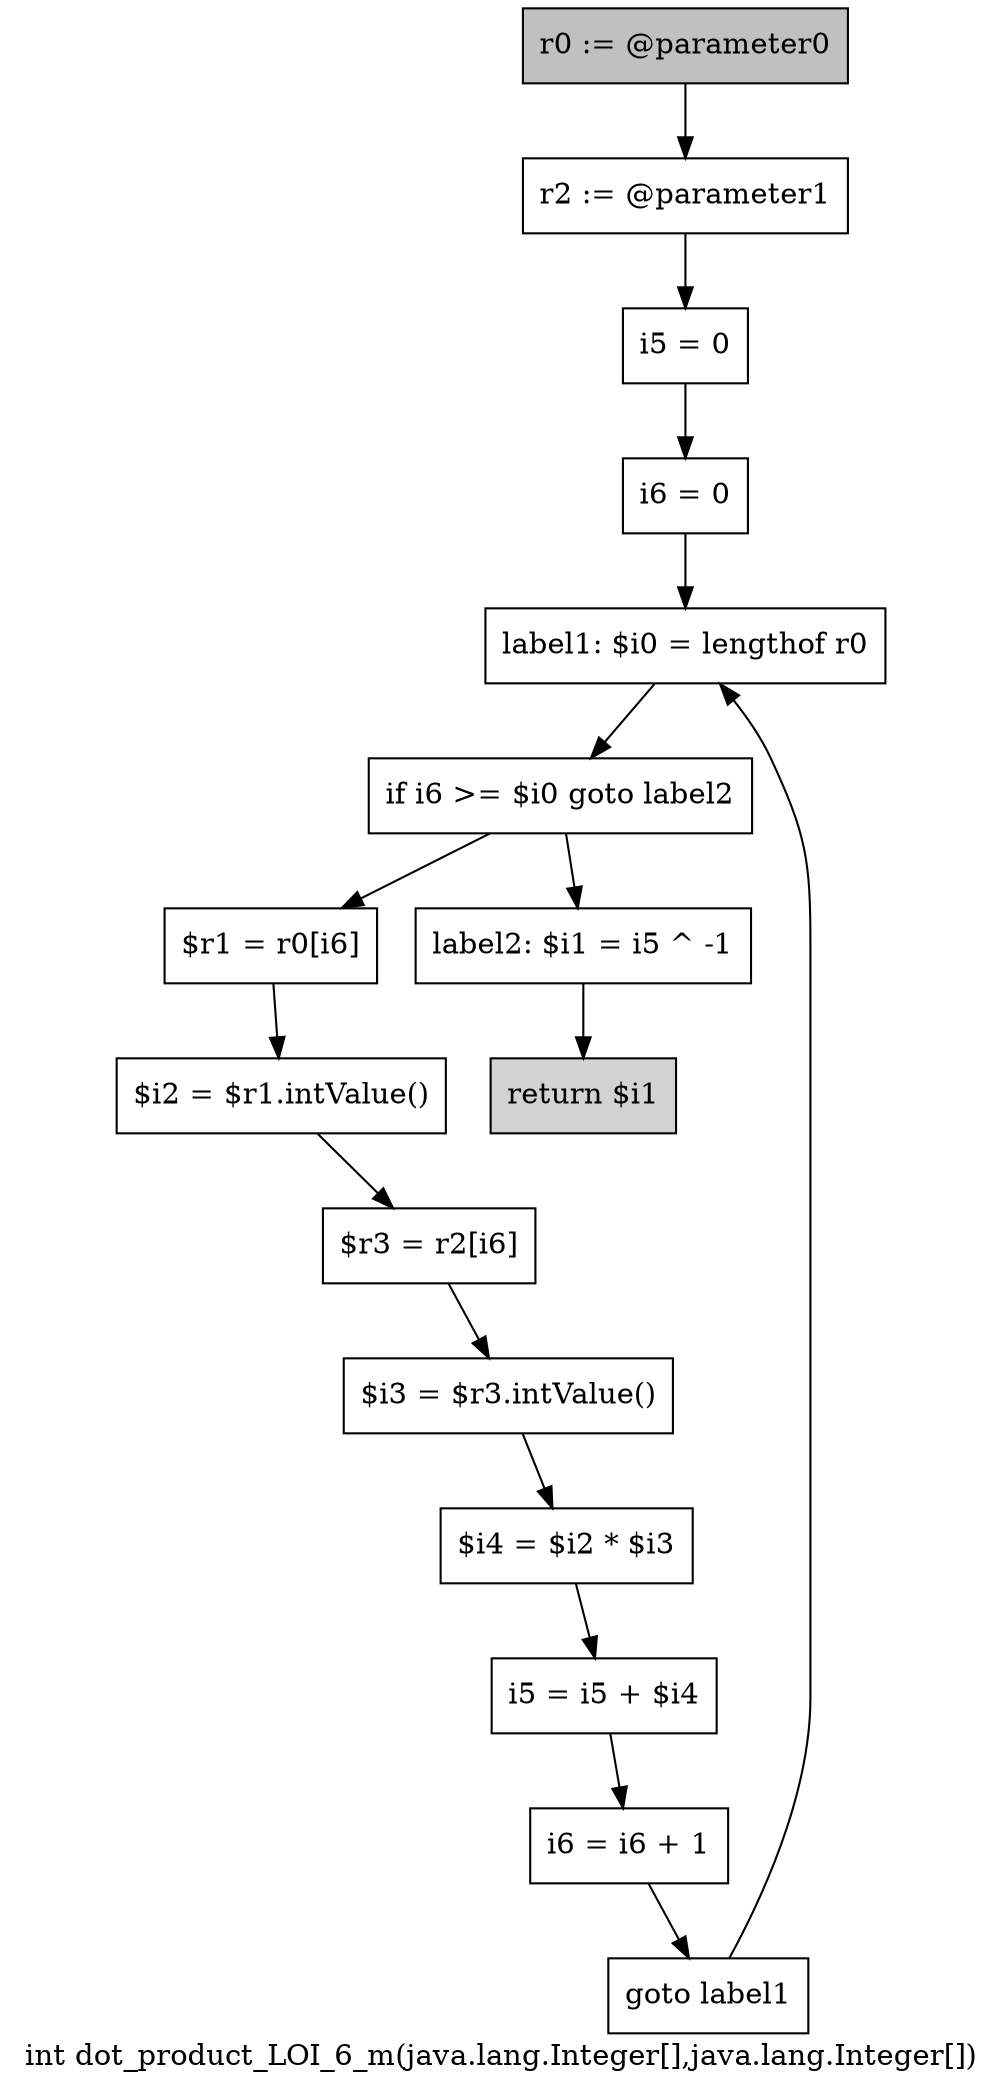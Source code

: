 digraph "int dot_product_LOI_6_m(java.lang.Integer[],java.lang.Integer[])" {
    label="int dot_product_LOI_6_m(java.lang.Integer[],java.lang.Integer[])";
    node [shape=box];
    "0" [style=filled,fillcolor=gray,label="r0 := @parameter0",];
    "1" [label="r2 := @parameter1",];
    "0"->"1";
    "2" [label="i5 = 0",];
    "1"->"2";
    "3" [label="i6 = 0",];
    "2"->"3";
    "4" [label="label1: $i0 = lengthof r0",];
    "3"->"4";
    "5" [label="if i6 >= $i0 goto label2",];
    "4"->"5";
    "6" [label="$r1 = r0[i6]",];
    "5"->"6";
    "14" [label="label2: $i1 = i5 ^ -1",];
    "5"->"14";
    "7" [label="$i2 = $r1.intValue()",];
    "6"->"7";
    "8" [label="$r3 = r2[i6]",];
    "7"->"8";
    "9" [label="$i3 = $r3.intValue()",];
    "8"->"9";
    "10" [label="$i4 = $i2 * $i3",];
    "9"->"10";
    "11" [label="i5 = i5 + $i4",];
    "10"->"11";
    "12" [label="i6 = i6 + 1",];
    "11"->"12";
    "13" [label="goto label1",];
    "12"->"13";
    "13"->"4";
    "15" [style=filled,fillcolor=lightgray,label="return $i1",];
    "14"->"15";
}

